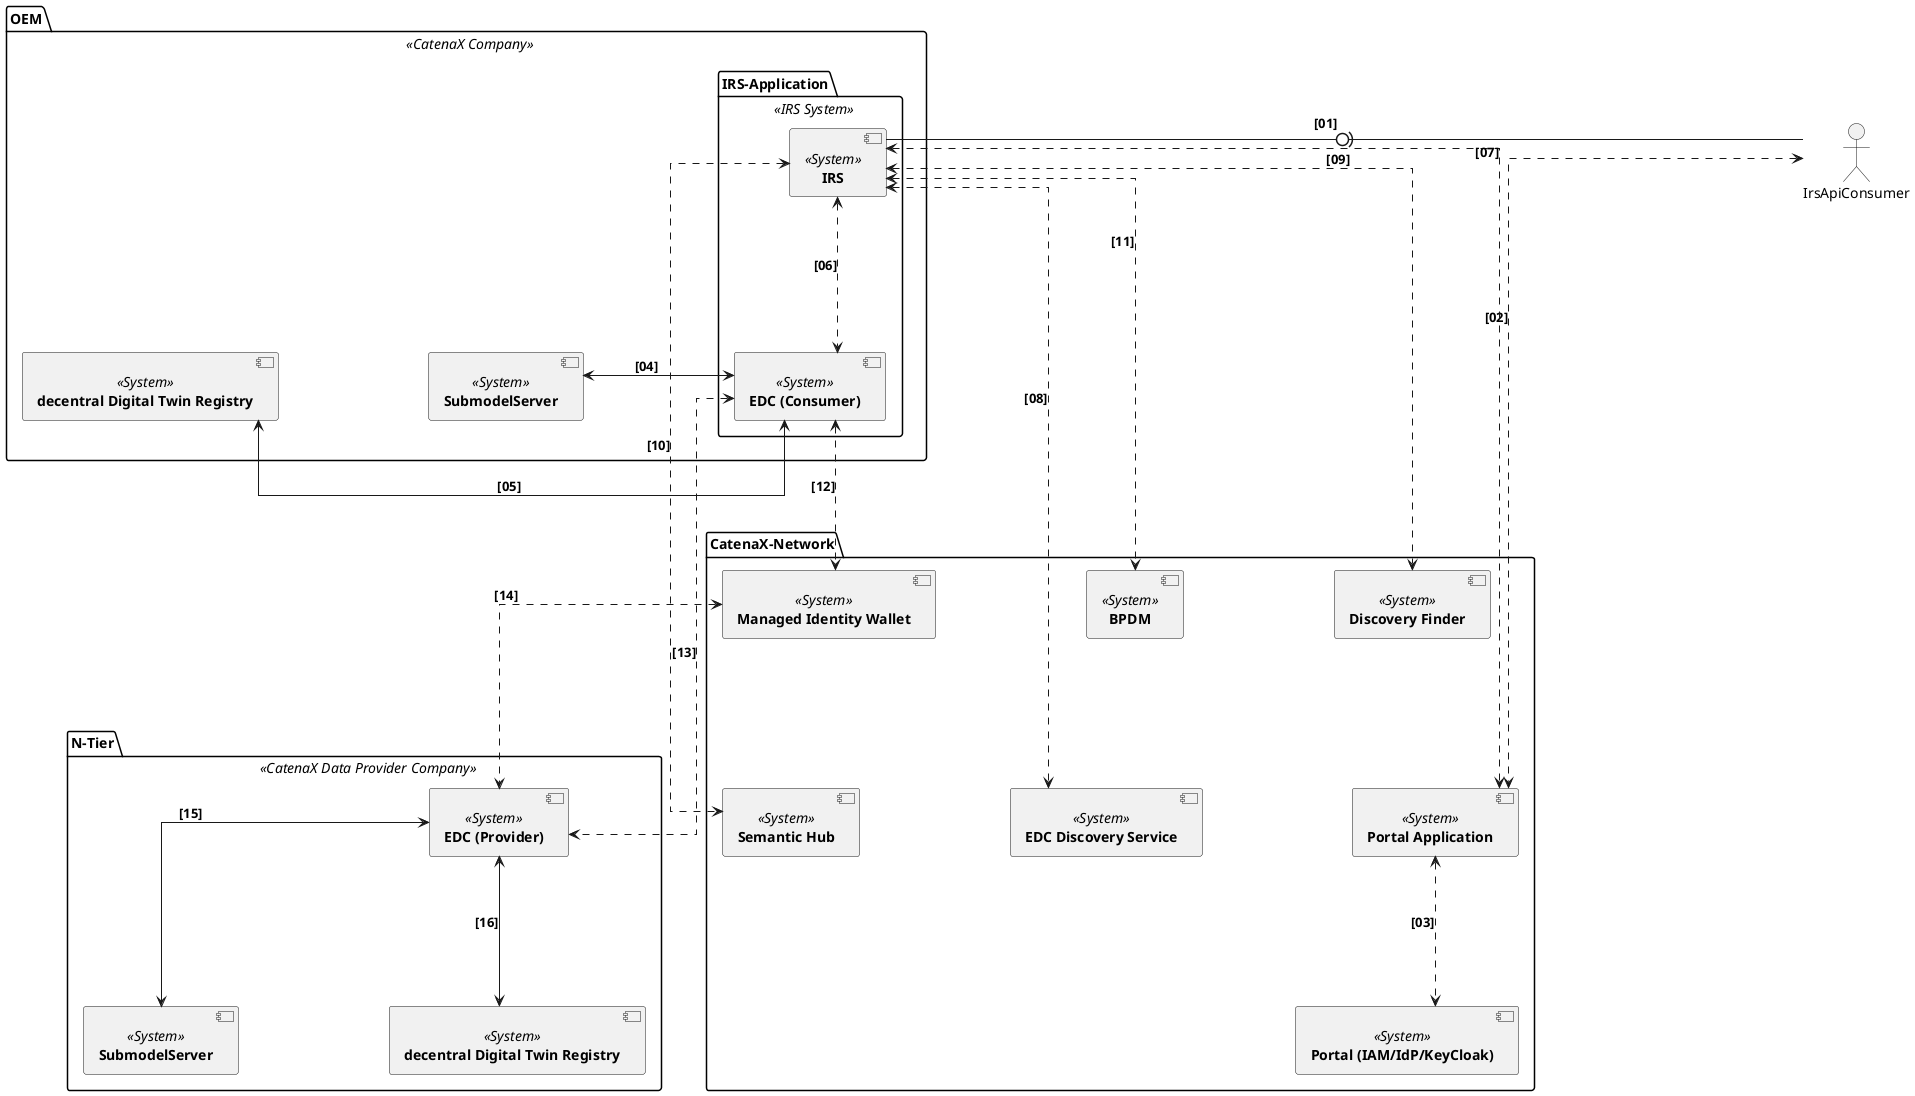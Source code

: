 @startuml
skinparam monochrome true
skinparam shadowing false
skinparam spacing 50
skinparam linetype ortho
skinparam nodesep 150
skinparam ranksep 150
skinparam defaultFontName "Architects daughter"


package [**OEM**] <<CatenaX Company>> as consumer {

    package [**IRS-Application**] <<IRS System>> as irs_component {
	    component [**IRS**] <<System>> as IRS
	    component [**EDC (Consumer)**] <<System>> as EDC
    }
     component [**SubmodelServer**] <<System>> as SubmodelServerOEM
     component [**decentral Digital Twin Registry**] <<System>> as DT_REG_OEM

}

package [**CatenaX-Network**] as network {
    component [**Managed Identity Wallet**] <<System>> as miw
    component [**Portal Application**] <<System>> as IAM_IRS
    component [**Portal (IAM/IdP/KeyCloak)**] <<System>> as Portal_IdP
    component [**EDC Discovery Service**] <<System>> as edc_discovery
    component [**Discovery Finder**] <<System>> as discovery_finder
    component [**Semantic Hub**] <<System>> as semantic_hub
    component [**BPDM**] <<System>> as bpdm
}




package [**N-Tier**] <<CatenaX Data Provider Company>> as provider {
    component [**EDC (Provider)**] <<System>> as EDCProvider
    component [**SubmodelServer**] <<System>> as SubmodelServer
    component [**decentral Digital Twin Registry**] <<System>> as DT_REG

}

actor IrsApiConsumer

IrsApiConsumer -left(0- IRS : **[01]**
IrsApiConsumer <.r.> IAM_IRS  : **[02]**
IAM_IRS  <..> Portal_IdP  : **[03]**
EDC <-> SubmodelServerOEM  : **[04]**
EDC <->  DT_REG_OEM  : **[05]**
IRS <.d.> EDC  : **[06]**
IRS <..> IAM_IRS : **[07]**
IRS <..> edc_discovery  : **[08]**

IRS <..> discovery_finder  : **[09]**
IRS <..> semantic_hub  : **[10]**
IRS <..> bpdm  : **[11]**
EDC <..> miw  : **[12]**
EDC <..> EDCProvider  : **[13]**

miw <..> EDCProvider  : **[14]**
EDCProvider <--> SubmodelServer : **[15]**
EDCProvider <--> DT_REG : **[16]**

miw -[hidden]d- IAM_IRS : **[17]**
miw -[hidden]r- discovery_finder : **[18]**
discovery_finder -[hidden]d- edc_discovery : **[19]**
bpdm -[hidden]d- semantic_hub : **[20]**

@enduml